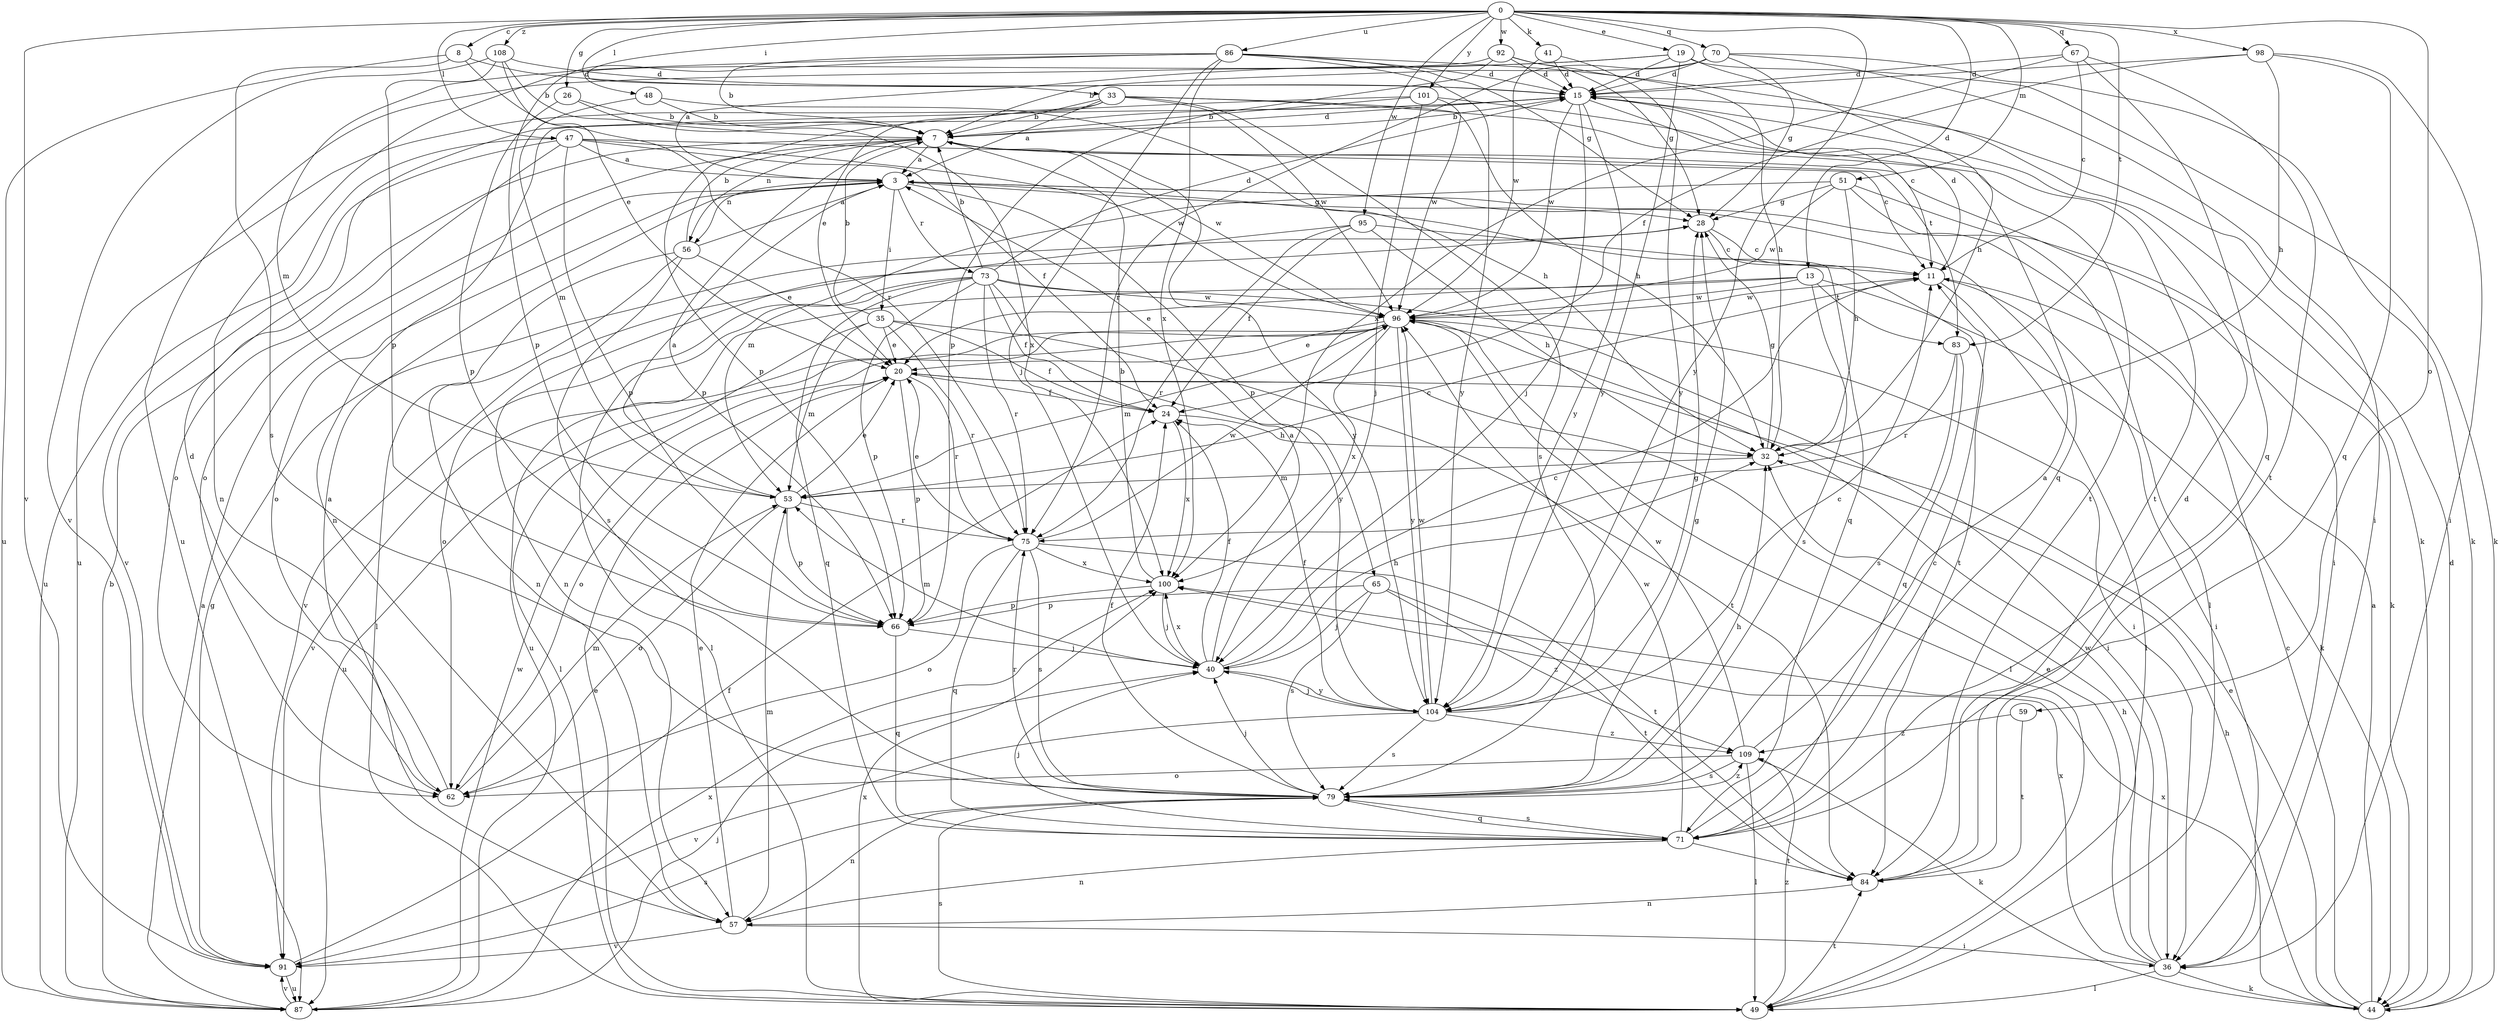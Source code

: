 strict digraph  {
0;
3;
7;
8;
11;
13;
15;
19;
20;
24;
26;
28;
32;
33;
35;
36;
40;
41;
44;
47;
48;
49;
51;
53;
56;
57;
59;
62;
65;
66;
67;
70;
71;
73;
75;
79;
83;
84;
86;
87;
91;
92;
95;
96;
98;
100;
101;
104;
108;
109;
0 -> 8  [label=c];
0 -> 13  [label=d];
0 -> 19  [label=e];
0 -> 26  [label=g];
0 -> 33  [label=i];
0 -> 41  [label=k];
0 -> 47  [label=l];
0 -> 48  [label=l];
0 -> 51  [label=m];
0 -> 59  [label=o];
0 -> 67  [label=q];
0 -> 70  [label=q];
0 -> 83  [label=t];
0 -> 86  [label=u];
0 -> 91  [label=v];
0 -> 92  [label=w];
0 -> 95  [label=w];
0 -> 98  [label=x];
0 -> 101  [label=y];
0 -> 104  [label=y];
0 -> 108  [label=z];
3 -> 28  [label=g];
3 -> 35  [label=i];
3 -> 56  [label=n];
3 -> 62  [label=o];
3 -> 65  [label=p];
3 -> 71  [label=q];
3 -> 73  [label=r];
7 -> 3  [label=a];
7 -> 15  [label=d];
7 -> 36  [label=i];
7 -> 56  [label=n];
7 -> 62  [label=o];
7 -> 66  [label=p];
7 -> 83  [label=t];
7 -> 96  [label=w];
7 -> 104  [label=y];
8 -> 15  [label=d];
8 -> 75  [label=r];
8 -> 79  [label=s];
8 -> 87  [label=u];
11 -> 15  [label=d];
11 -> 36  [label=i];
11 -> 49  [label=l];
11 -> 96  [label=w];
13 -> 20  [label=e];
13 -> 44  [label=k];
13 -> 79  [label=s];
13 -> 83  [label=t];
13 -> 87  [label=u];
13 -> 96  [label=w];
15 -> 7  [label=b];
15 -> 11  [label=c];
15 -> 40  [label=j];
15 -> 57  [label=n];
15 -> 84  [label=t];
15 -> 96  [label=w];
15 -> 104  [label=y];
19 -> 3  [label=a];
19 -> 15  [label=d];
19 -> 32  [label=h];
19 -> 44  [label=k];
19 -> 87  [label=u];
19 -> 104  [label=y];
20 -> 24  [label=f];
20 -> 62  [label=o];
20 -> 66  [label=p];
20 -> 75  [label=r];
24 -> 32  [label=h];
24 -> 100  [label=x];
26 -> 7  [label=b];
26 -> 66  [label=p];
26 -> 100  [label=x];
28 -> 11  [label=c];
28 -> 84  [label=t];
28 -> 91  [label=v];
32 -> 28  [label=g];
32 -> 53  [label=m];
33 -> 3  [label=a];
33 -> 7  [label=b];
33 -> 20  [label=e];
33 -> 32  [label=h];
33 -> 71  [label=q];
33 -> 79  [label=s];
33 -> 87  [label=u];
33 -> 96  [label=w];
35 -> 7  [label=b];
35 -> 20  [label=e];
35 -> 24  [label=f];
35 -> 49  [label=l];
35 -> 53  [label=m];
35 -> 75  [label=r];
35 -> 84  [label=t];
36 -> 20  [label=e];
36 -> 32  [label=h];
36 -> 44  [label=k];
36 -> 49  [label=l];
36 -> 96  [label=w];
36 -> 100  [label=x];
40 -> 3  [label=a];
40 -> 11  [label=c];
40 -> 24  [label=f];
40 -> 32  [label=h];
40 -> 53  [label=m];
40 -> 100  [label=x];
40 -> 104  [label=y];
41 -> 15  [label=d];
41 -> 96  [label=w];
41 -> 104  [label=y];
44 -> 3  [label=a];
44 -> 11  [label=c];
44 -> 15  [label=d];
44 -> 20  [label=e];
44 -> 32  [label=h];
44 -> 100  [label=x];
47 -> 3  [label=a];
47 -> 11  [label=c];
47 -> 24  [label=f];
47 -> 62  [label=o];
47 -> 66  [label=p];
47 -> 87  [label=u];
47 -> 91  [label=v];
47 -> 96  [label=w];
48 -> 7  [label=b];
48 -> 32  [label=h];
48 -> 53  [label=m];
49 -> 20  [label=e];
49 -> 79  [label=s];
49 -> 84  [label=t];
49 -> 100  [label=x];
49 -> 109  [label=z];
51 -> 28  [label=g];
51 -> 32  [label=h];
51 -> 44  [label=k];
51 -> 49  [label=l];
51 -> 53  [label=m];
51 -> 96  [label=w];
53 -> 3  [label=a];
53 -> 11  [label=c];
53 -> 20  [label=e];
53 -> 62  [label=o];
53 -> 66  [label=p];
53 -> 75  [label=r];
56 -> 3  [label=a];
56 -> 7  [label=b];
56 -> 20  [label=e];
56 -> 49  [label=l];
56 -> 57  [label=n];
56 -> 79  [label=s];
57 -> 20  [label=e];
57 -> 36  [label=i];
57 -> 53  [label=m];
57 -> 91  [label=v];
59 -> 84  [label=t];
59 -> 109  [label=z];
62 -> 3  [label=a];
62 -> 15  [label=d];
62 -> 53  [label=m];
65 -> 40  [label=j];
65 -> 66  [label=p];
65 -> 79  [label=s];
65 -> 84  [label=t];
65 -> 109  [label=z];
66 -> 40  [label=j];
66 -> 71  [label=q];
67 -> 11  [label=c];
67 -> 15  [label=d];
67 -> 71  [label=q];
67 -> 84  [label=t];
67 -> 100  [label=x];
70 -> 7  [label=b];
70 -> 15  [label=d];
70 -> 28  [label=g];
70 -> 36  [label=i];
70 -> 44  [label=k];
70 -> 75  [label=r];
71 -> 11  [label=c];
71 -> 40  [label=j];
71 -> 57  [label=n];
71 -> 79  [label=s];
71 -> 84  [label=t];
71 -> 96  [label=w];
73 -> 7  [label=b];
73 -> 15  [label=d];
73 -> 24  [label=f];
73 -> 36  [label=i];
73 -> 49  [label=l];
73 -> 62  [label=o];
73 -> 66  [label=p];
73 -> 71  [label=q];
73 -> 75  [label=r];
73 -> 96  [label=w];
73 -> 104  [label=y];
75 -> 20  [label=e];
75 -> 62  [label=o];
75 -> 71  [label=q];
75 -> 79  [label=s];
75 -> 84  [label=t];
75 -> 96  [label=w];
75 -> 100  [label=x];
79 -> 24  [label=f];
79 -> 28  [label=g];
79 -> 32  [label=h];
79 -> 40  [label=j];
79 -> 57  [label=n];
79 -> 71  [label=q];
79 -> 75  [label=r];
79 -> 109  [label=z];
83 -> 71  [label=q];
83 -> 75  [label=r];
83 -> 79  [label=s];
84 -> 15  [label=d];
84 -> 57  [label=n];
86 -> 7  [label=b];
86 -> 15  [label=d];
86 -> 28  [label=g];
86 -> 40  [label=j];
86 -> 44  [label=k];
86 -> 53  [label=m];
86 -> 66  [label=p];
86 -> 100  [label=x];
86 -> 104  [label=y];
87 -> 3  [label=a];
87 -> 7  [label=b];
87 -> 40  [label=j];
87 -> 91  [label=v];
87 -> 96  [label=w];
87 -> 100  [label=x];
91 -> 24  [label=f];
91 -> 28  [label=g];
91 -> 79  [label=s];
91 -> 87  [label=u];
92 -> 15  [label=d];
92 -> 28  [label=g];
92 -> 32  [label=h];
92 -> 57  [label=n];
92 -> 66  [label=p];
95 -> 11  [label=c];
95 -> 24  [label=f];
95 -> 32  [label=h];
95 -> 57  [label=n];
95 -> 75  [label=r];
96 -> 20  [label=e];
96 -> 36  [label=i];
96 -> 49  [label=l];
96 -> 53  [label=m];
96 -> 87  [label=u];
96 -> 91  [label=v];
96 -> 100  [label=x];
96 -> 104  [label=y];
98 -> 15  [label=d];
98 -> 24  [label=f];
98 -> 32  [label=h];
98 -> 36  [label=i];
98 -> 71  [label=q];
100 -> 7  [label=b];
100 -> 40  [label=j];
100 -> 66  [label=p];
101 -> 7  [label=b];
101 -> 40  [label=j];
101 -> 66  [label=p];
101 -> 84  [label=t];
101 -> 96  [label=w];
104 -> 11  [label=c];
104 -> 24  [label=f];
104 -> 28  [label=g];
104 -> 40  [label=j];
104 -> 79  [label=s];
104 -> 91  [label=v];
104 -> 96  [label=w];
104 -> 109  [label=z];
108 -> 7  [label=b];
108 -> 15  [label=d];
108 -> 20  [label=e];
108 -> 66  [label=p];
108 -> 91  [label=v];
109 -> 3  [label=a];
109 -> 44  [label=k];
109 -> 49  [label=l];
109 -> 62  [label=o];
109 -> 79  [label=s];
109 -> 96  [label=w];
}
